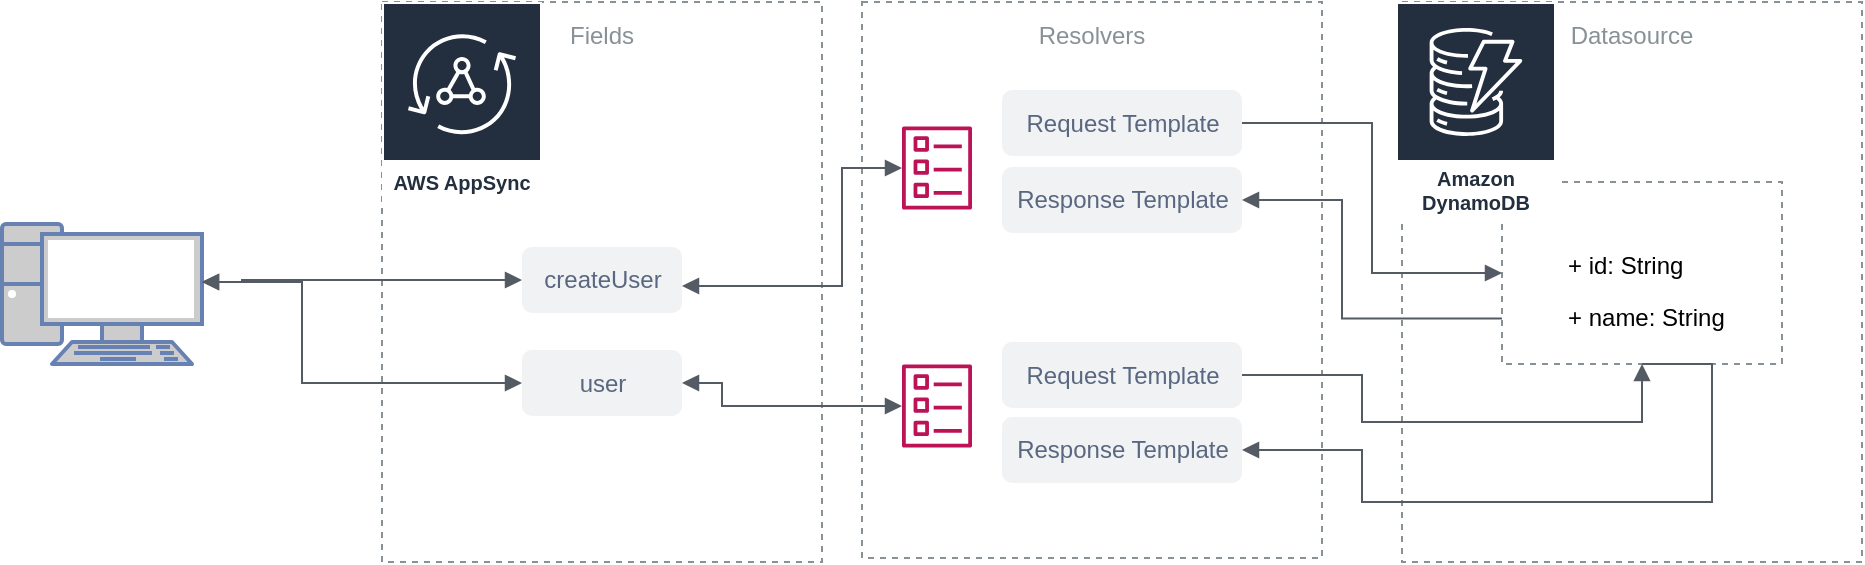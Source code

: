 <mxfile version="13.5.3">
    <diagram id="6hGFLwfOUW9BJ-s0fimq" name="Page-1">
        <mxGraphModel dx="530" dy="377" grid="1" gridSize="10" guides="1" tooltips="1" connect="1" arrows="1" fold="1" page="1" pageScale="1" pageWidth="827" pageHeight="1169" background="none" math="0" shadow="0">
            <root>
                <mxCell id="0"/>
                <mxCell id="1" parent="0"/>
                <mxCell id="18" value="Resolvers" style="outlineConnect=0;gradientColor=none;html=1;whiteSpace=wrap;fontSize=12;fontStyle=0;strokeColor=#879196;fillColor=none;verticalAlign=top;align=center;fontColor=#879196;dashed=1;spacingTop=3;" parent="1" vertex="1">
                    <mxGeometry x="560" y="240" width="230" height="278" as="geometry"/>
                </mxCell>
                <mxCell id="9" value="Fields" style="outlineConnect=0;gradientColor=none;html=1;whiteSpace=wrap;fontSize=12;fontStyle=0;strokeColor=#879196;fillColor=none;verticalAlign=top;align=center;fontColor=#879196;dashed=1;spacingTop=3;" parent="1" vertex="1">
                    <mxGeometry x="320" y="240" width="220" height="280" as="geometry"/>
                </mxCell>
                <mxCell id="8" value="Datasource" style="outlineConnect=0;gradientColor=none;html=1;whiteSpace=wrap;fontSize=12;fontStyle=0;strokeColor=#879196;fillColor=none;verticalAlign=top;align=center;fontColor=#879196;dashed=1;spacingTop=3;" parent="1" vertex="1">
                    <mxGeometry x="830" y="240" width="230" height="280" as="geometry"/>
                </mxCell>
                <mxCell id="4" value="" style="outlineConnect=0;gradientColor=none;html=1;whiteSpace=wrap;fontSize=12;fontStyle=0;strokeColor=#879196;fillColor=none;verticalAlign=top;align=center;fontColor=#879196;dashed=1;spacingTop=3;" parent="1" vertex="1">
                    <mxGeometry x="880" y="330" width="140" height="91" as="geometry"/>
                </mxCell>
                <mxCell id="2" value="AWS AppSync" style="outlineConnect=0;fontColor=#232F3E;gradientColor=none;strokeColor=#ffffff;fillColor=#232F3E;dashed=0;verticalLabelPosition=middle;verticalAlign=bottom;align=center;html=1;whiteSpace=wrap;fontSize=10;fontStyle=1;spacing=3;shape=mxgraph.aws4.productIcon;prIcon=mxgraph.aws4.appsync;" parent="1" vertex="1">
                    <mxGeometry x="320" y="240" width="80" height="100" as="geometry"/>
                </mxCell>
                <mxCell id="3" value="Amazon DynamoDB" style="outlineConnect=0;fontColor=#232F3E;gradientColor=none;strokeColor=#ffffff;fillColor=#232F3E;dashed=0;verticalLabelPosition=middle;verticalAlign=bottom;align=center;html=1;whiteSpace=wrap;fontSize=10;fontStyle=1;spacing=3;shape=mxgraph.aws4.productIcon;prIcon=mxgraph.aws4.dynamodb;" parent="1" vertex="1">
                    <mxGeometry x="827" y="240" width="80" height="110" as="geometry"/>
                </mxCell>
                <mxCell id="5" value="+ id: String" style="text;strokeColor=none;fillColor=none;align=left;verticalAlign=top;spacingLeft=4;spacingRight=4;overflow=hidden;rotatable=0;points=[[0,0.5],[1,0.5]];portConstraint=eastwest;" parent="1" vertex="1">
                    <mxGeometry x="907" y="358" width="100" height="26" as="geometry"/>
                </mxCell>
                <mxCell id="6" value="+ name: String" style="text;strokeColor=none;fillColor=none;align=left;verticalAlign=top;spacingLeft=4;spacingRight=4;overflow=hidden;rotatable=0;points=[[0,0.5],[1,0.5]];portConstraint=eastwest;" parent="1" vertex="1">
                    <mxGeometry x="907" y="384" width="100" height="26" as="geometry"/>
                </mxCell>
                <mxCell id="7" value="createUser" style="rounded=1;align=center;fillColor=#F1F2F4;strokeColor=none;html=1;fontColor=#596780;fontSize=12" parent="1" vertex="1">
                    <mxGeometry x="390" y="362.5" width="80" height="33" as="geometry"/>
                </mxCell>
                <mxCell id="10" value="user" style="rounded=1;align=center;fillColor=#F1F2F4;strokeColor=none;html=1;fontColor=#596780;fontSize=12" parent="1" vertex="1">
                    <mxGeometry x="390" y="414" width="80" height="33" as="geometry"/>
                </mxCell>
                <mxCell id="11" value="" style="fontColor=#0066CC;verticalAlign=top;verticalLabelPosition=bottom;labelPosition=center;align=center;html=1;outlineConnect=0;fillColor=#CCCCCC;strokeColor=#6881B3;gradientColor=none;gradientDirection=north;strokeWidth=2;shape=mxgraph.networks.pc;" parent="1" vertex="1">
                    <mxGeometry x="130" y="351" width="100" height="70" as="geometry"/>
                </mxCell>
                <mxCell id="15" value="Request Template" style="rounded=1;align=center;fillColor=#F1F2F4;strokeColor=none;html=1;fontColor=#596780;fontSize=12" parent="1" vertex="1">
                    <mxGeometry x="630" y="284" width="120" height="33" as="geometry"/>
                </mxCell>
                <mxCell id="16" value="" style="outlineConnect=0;fontColor=#232F3E;gradientColor=none;fillColor=#BC1356;strokeColor=none;dashed=0;verticalLabelPosition=bottom;verticalAlign=top;align=center;html=1;fontSize=12;fontStyle=0;aspect=fixed;pointerEvents=1;shape=mxgraph.aws4.template;" parent="1" vertex="1">
                    <mxGeometry x="580" y="302" width="35" height="42" as="geometry"/>
                </mxCell>
                <mxCell id="17" value="Response Template" style="rounded=1;align=center;fillColor=#F1F2F4;strokeColor=none;html=1;fontColor=#596780;fontSize=12" parent="1" vertex="1">
                    <mxGeometry x="630" y="322.5" width="120" height="33" as="geometry"/>
                </mxCell>
                <mxCell id="22" value="Request Template" style="rounded=1;align=center;fillColor=#F1F2F4;strokeColor=none;html=1;fontColor=#596780;fontSize=12" parent="1" vertex="1">
                    <mxGeometry x="630" y="410" width="120" height="33" as="geometry"/>
                </mxCell>
                <mxCell id="23" value="" style="outlineConnect=0;fontColor=#232F3E;gradientColor=none;fillColor=#BC1356;strokeColor=none;dashed=0;verticalLabelPosition=bottom;verticalAlign=top;align=center;html=1;fontSize=12;fontStyle=0;aspect=fixed;pointerEvents=1;shape=mxgraph.aws4.template;" parent="1" vertex="1">
                    <mxGeometry x="580" y="421" width="35" height="42" as="geometry"/>
                </mxCell>
                <mxCell id="24" value="Response Template" style="rounded=1;align=center;fillColor=#F1F2F4;strokeColor=none;html=1;fontColor=#596780;fontSize=12" parent="1" vertex="1">
                    <mxGeometry x="630" y="447.5" width="120" height="33" as="geometry"/>
                </mxCell>
                <mxCell id="27" value="" style="edgeStyle=orthogonalEdgeStyle;html=1;endArrow=block;elbow=vertical;startArrow=block;startFill=1;endFill=1;strokeColor=#545B64;rounded=0;" parent="1" source="7" target="16" edge="1">
                    <mxGeometry width="100" relative="1" as="geometry">
                        <mxPoint x="490" y="381.41" as="sourcePoint"/>
                        <mxPoint x="590" y="381.41" as="targetPoint"/>
                        <Array as="points">
                            <mxPoint x="550" y="382"/>
                            <mxPoint x="550" y="323"/>
                        </Array>
                    </mxGeometry>
                </mxCell>
                <mxCell id="28" value="" style="edgeStyle=orthogonalEdgeStyle;html=1;endArrow=block;elbow=vertical;startArrow=block;startFill=1;endFill=1;strokeColor=#545B64;rounded=0;exitX=1;exitY=0.5;exitDx=0;exitDy=0;" parent="1" source="10" target="23" edge="1">
                    <mxGeometry width="100" relative="1" as="geometry">
                        <mxPoint x="500" y="456" as="sourcePoint"/>
                        <mxPoint x="590" y="397.014" as="targetPoint"/>
                        <Array as="points">
                            <mxPoint x="490" y="431"/>
                            <mxPoint x="490" y="442"/>
                        </Array>
                    </mxGeometry>
                </mxCell>
                <mxCell id="30" value="" style="edgeStyle=orthogonalEdgeStyle;html=1;endArrow=block;elbow=vertical;startArrow=none;endFill=1;strokeColor=#545B64;rounded=0;exitX=1;exitY=0.5;exitDx=0;exitDy=0;entryX=0;entryY=0.5;entryDx=0;entryDy=0;" parent="1" source="15" target="4" edge="1">
                    <mxGeometry width="100" relative="1" as="geometry">
                        <mxPoint x="770" y="384" as="sourcePoint"/>
                        <mxPoint x="870" y="384" as="targetPoint"/>
                    </mxGeometry>
                </mxCell>
                <mxCell id="31" value="" style="edgeStyle=orthogonalEdgeStyle;html=1;endArrow=block;elbow=vertical;startArrow=none;endFill=1;strokeColor=#545B64;rounded=0;exitX=1;exitY=0.5;exitDx=0;exitDy=0;entryX=0.5;entryY=1;entryDx=0;entryDy=0;" parent="1" source="22" target="4" edge="1">
                    <mxGeometry width="100" relative="1" as="geometry">
                        <mxPoint x="780" y="440.01" as="sourcePoint"/>
                        <mxPoint x="910" y="515.01" as="targetPoint"/>
                        <Array as="points">
                            <mxPoint x="810" y="426"/>
                            <mxPoint x="810" y="450"/>
                            <mxPoint x="950" y="450"/>
                        </Array>
                    </mxGeometry>
                </mxCell>
                <mxCell id="32" value="" style="edgeStyle=orthogonalEdgeStyle;html=1;endArrow=none;elbow=vertical;startArrow=block;startFill=1;strokeColor=#545B64;rounded=0;exitX=1;exitY=0.5;exitDx=0;exitDy=0;entryX=0;entryY=0.75;entryDx=0;entryDy=0;" parent="1" source="17" target="4" edge="1">
                    <mxGeometry width="100" relative="1" as="geometry">
                        <mxPoint x="710" y="360" as="sourcePoint"/>
                        <mxPoint x="810" y="360" as="targetPoint"/>
                        <Array as="points">
                            <mxPoint x="800" y="339"/>
                            <mxPoint x="800" y="398"/>
                        </Array>
                    </mxGeometry>
                </mxCell>
                <mxCell id="33" value="" style="edgeStyle=orthogonalEdgeStyle;html=1;endArrow=none;elbow=vertical;startArrow=block;startFill=1;strokeColor=#545B64;rounded=0;exitX=1;exitY=0.5;exitDx=0;exitDy=0;entryX=0.5;entryY=1;entryDx=0;entryDy=0;" parent="1" source="24" target="4" edge="1">
                    <mxGeometry width="100" relative="1" as="geometry">
                        <mxPoint x="817" y="470" as="sourcePoint"/>
                        <mxPoint x="917" y="470" as="targetPoint"/>
                        <Array as="points">
                            <mxPoint x="810" y="464"/>
                            <mxPoint x="810" y="490"/>
                            <mxPoint x="985" y="490"/>
                            <mxPoint x="985" y="421"/>
                        </Array>
                    </mxGeometry>
                </mxCell>
                <mxCell id="34" value="" style="edgeStyle=orthogonalEdgeStyle;html=1;endArrow=block;elbow=vertical;startArrow=block;startFill=1;endFill=1;strokeColor=#545B64;rounded=0;entryX=0;entryY=0.5;entryDx=0;entryDy=0;" edge="1" parent="1" target="7">
                    <mxGeometry width="100" relative="1" as="geometry">
                        <mxPoint x="230" y="380" as="sourcePoint"/>
                        <mxPoint x="310" y="450" as="targetPoint"/>
                        <Array as="points">
                            <mxPoint x="250" y="380"/>
                            <mxPoint x="390" y="379"/>
                        </Array>
                    </mxGeometry>
                </mxCell>
                <mxCell id="35" value="" style="edgeStyle=orthogonalEdgeStyle;html=1;endArrow=block;elbow=vertical;startArrow=block;startFill=1;endFill=1;strokeColor=#545B64;rounded=0;entryX=0;entryY=0.5;entryDx=0;entryDy=0;" edge="1" parent="1" source="11" target="10">
                    <mxGeometry width="100" relative="1" as="geometry">
                        <mxPoint x="250" y="350" as="sourcePoint"/>
                        <mxPoint x="280" y="440" as="targetPoint"/>
                        <Array as="points">
                            <mxPoint x="280" y="380"/>
                            <mxPoint x="280" y="431"/>
                        </Array>
                    </mxGeometry>
                </mxCell>
            </root>
        </mxGraphModel>
    </diagram>
</mxfile>